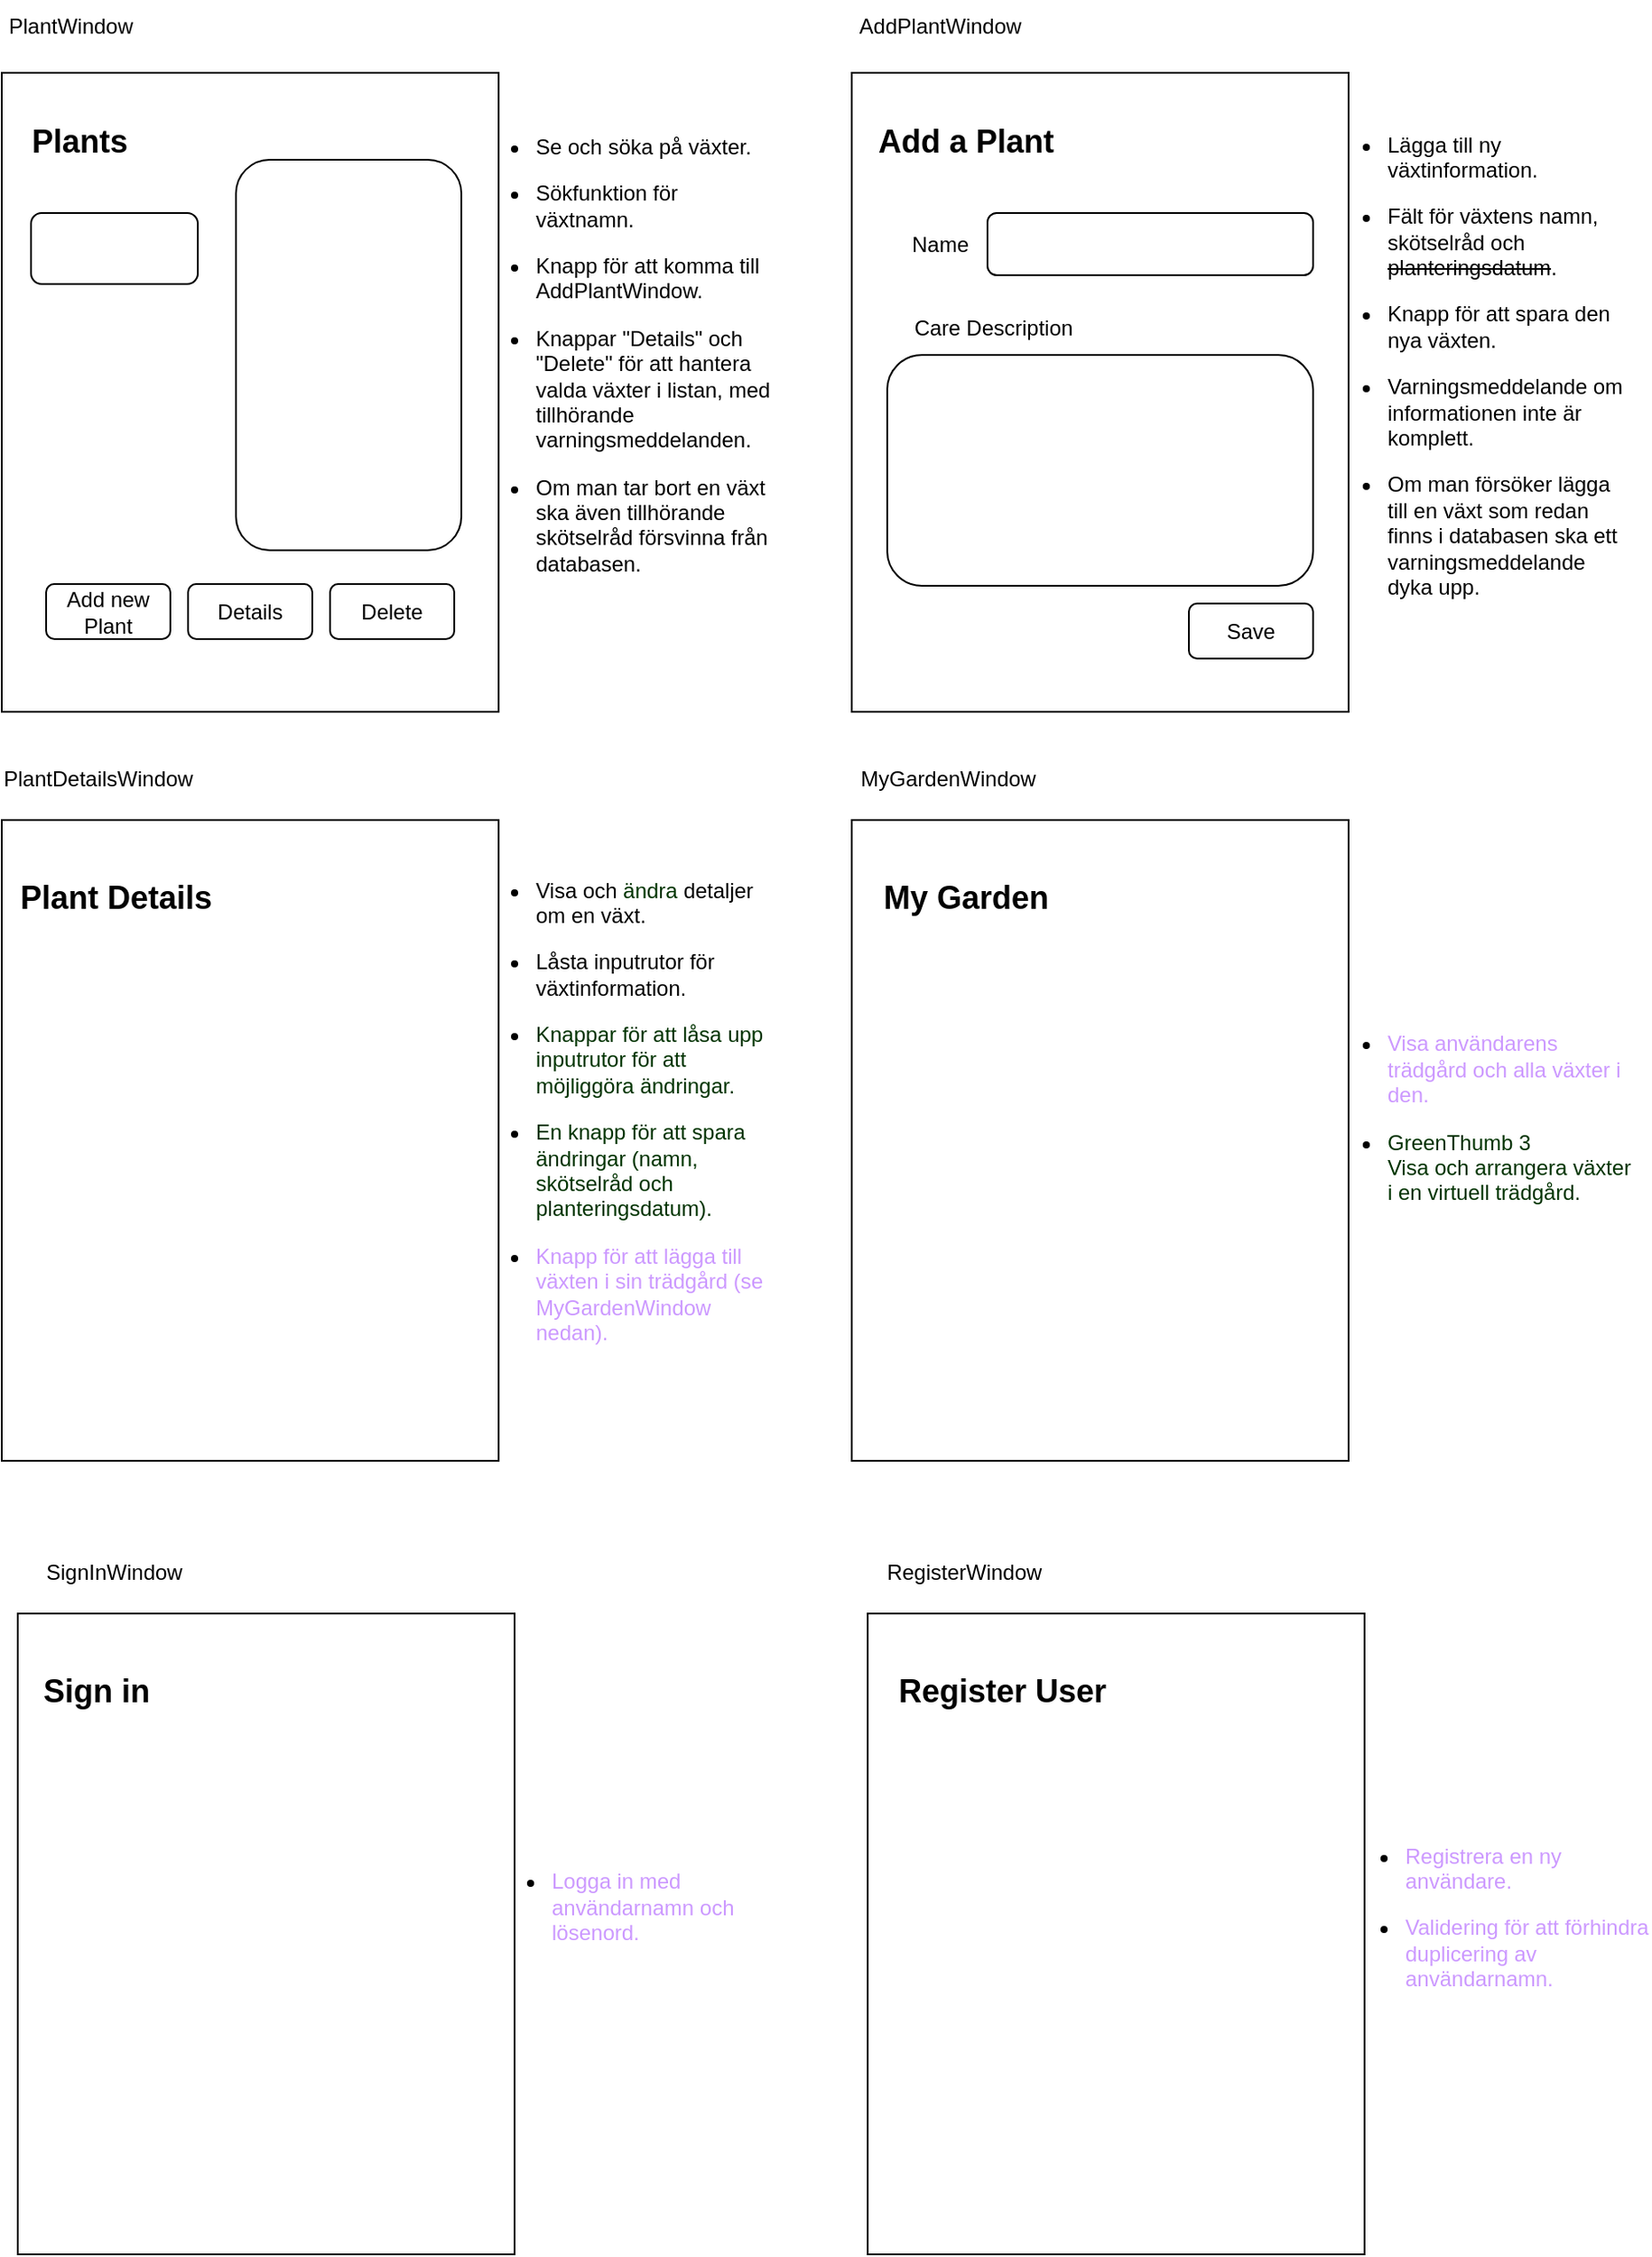 <mxfile version="22.1.5" type="device">
  <diagram name="Sida-1" id="MzAe4AkPnwdhP1O64lhZ">
    <mxGraphModel dx="626" dy="700" grid="1" gridSize="10" guides="1" tooltips="1" connect="1" arrows="1" fold="1" page="1" pageScale="1" pageWidth="827" pageHeight="1169" math="0" shadow="0">
      <root>
        <mxCell id="0" />
        <mxCell id="1" parent="0" />
        <mxCell id="gxFCZdxq8-a961sb9cm7-2" value="" style="rounded=0;whiteSpace=wrap;html=1;" vertex="1" parent="1">
          <mxGeometry x="41" y="81" width="280" height="360" as="geometry" />
        </mxCell>
        <mxCell id="gxFCZdxq8-a961sb9cm7-3" value="" style="rounded=0;whiteSpace=wrap;html=1;movable=0;resizable=0;rotatable=0;deletable=0;editable=0;locked=1;connectable=0;" vertex="1" parent="1">
          <mxGeometry x="520" y="81" width="280" height="360" as="geometry" />
        </mxCell>
        <mxCell id="gxFCZdxq8-a961sb9cm7-4" value="" style="rounded=0;whiteSpace=wrap;html=1;" vertex="1" parent="1">
          <mxGeometry x="41" y="502" width="280" height="361" as="geometry" />
        </mxCell>
        <mxCell id="gxFCZdxq8-a961sb9cm7-5" value="" style="rounded=0;whiteSpace=wrap;html=1;" vertex="1" parent="1">
          <mxGeometry x="520" y="502" width="280" height="361" as="geometry" />
        </mxCell>
        <mxCell id="gxFCZdxq8-a961sb9cm7-6" value="AddPlantWindow" style="text;html=1;strokeColor=none;fillColor=none;align=center;verticalAlign=middle;whiteSpace=wrap;rounded=0;" vertex="1" parent="1">
          <mxGeometry x="520" y="40" width="100" height="30" as="geometry" />
        </mxCell>
        <mxCell id="gxFCZdxq8-a961sb9cm7-7" value="PlantWindow" style="text;html=1;strokeColor=none;fillColor=none;align=center;verticalAlign=middle;whiteSpace=wrap;rounded=0;" vertex="1" parent="1">
          <mxGeometry x="50" y="40" width="60" height="30" as="geometry" />
        </mxCell>
        <mxCell id="gxFCZdxq8-a961sb9cm7-8" value="PlantDetailsWindow" style="text;html=1;strokeColor=none;fillColor=none;align=center;verticalAlign=middle;whiteSpace=wrap;rounded=0;" vertex="1" parent="1">
          <mxGeometry x="41" y="463" width="109" height="31" as="geometry" />
        </mxCell>
        <mxCell id="gxFCZdxq8-a961sb9cm7-9" value="MyGardenWindow" style="text;html=1;strokeColor=none;fillColor=none;align=center;verticalAlign=middle;whiteSpace=wrap;rounded=0;" vertex="1" parent="1">
          <mxGeometry x="520" y="463" width="109" height="31" as="geometry" />
        </mxCell>
        <mxCell id="gxFCZdxq8-a961sb9cm7-10" value="&lt;ul&gt;&lt;li&gt;Se och söka på växter.&lt;/li&gt;&lt;/ul&gt;&lt;ul&gt;&lt;li&gt;Sökfunktion för växtnamn.&lt;/li&gt;&lt;/ul&gt;&lt;ul&gt;&lt;li&gt;Knapp för att komma till AddPlantWindow.&lt;/li&gt;&lt;/ul&gt;&lt;ul&gt;&lt;li&gt;Knappar &quot;Details&quot; och &quot;Delete&quot; för att hantera valda växter i listan, med&lt;br&gt;tillhörande varningsmeddelanden.&lt;/li&gt;&lt;/ul&gt;&lt;ul&gt;&lt;li&gt;Om man tar bort en växt ska även tillhörande skötselråd försvinna från&lt;br&gt;databasen.&lt;br&gt;&lt;/li&gt;&lt;/ul&gt;" style="text;strokeColor=none;fillColor=none;html=1;whiteSpace=wrap;verticalAlign=middle;overflow=hidden;" vertex="1" parent="1">
          <mxGeometry x="300" y="100" width="180" height="280" as="geometry" />
        </mxCell>
        <mxCell id="gxFCZdxq8-a961sb9cm7-11" value="&lt;ul&gt;&lt;li&gt;Lägga till ny växtinformation.&amp;nbsp;&lt;/li&gt;&lt;/ul&gt;&lt;ul&gt;&lt;li&gt;Fält för växtens namn, skötselråd och &lt;strike&gt;planteringsdatum&lt;/strike&gt;.&amp;nbsp;&lt;/li&gt;&lt;/ul&gt;&lt;ul&gt;&lt;li&gt;Knapp för att spara den nya växten.&amp;nbsp;&lt;/li&gt;&lt;/ul&gt;&lt;ul&gt;&lt;li&gt;Varningsmeddelande om informationen inte är komplett.&amp;nbsp;&lt;/li&gt;&lt;/ul&gt;&lt;ul&gt;&lt;li&gt;Om man försöker lägga till en växt som redan finns i databasen ska ett&lt;br&gt;varningsmeddelande dyka upp.&lt;br&gt;&lt;/li&gt;&lt;/ul&gt;" style="text;strokeColor=none;fillColor=none;html=1;whiteSpace=wrap;verticalAlign=middle;overflow=hidden;" vertex="1" parent="1">
          <mxGeometry x="780" y="100" width="180" height="280" as="geometry" />
        </mxCell>
        <mxCell id="gxFCZdxq8-a961sb9cm7-12" value="&lt;ul&gt;&lt;li&gt;&lt;font color=&quot;#cc99ff&quot;&gt;Visa användarens trädgård och alla växter i den.&amp;nbsp;&lt;/font&gt;&lt;/li&gt;&lt;/ul&gt;&lt;ul&gt;&lt;li&gt;&lt;font color=&quot;#003300&quot;&gt;GreenThumb 3&lt;br&gt;Visa och arrangera växter i en virtuell trädgård.&lt;/font&gt;&lt;br&gt;&lt;/li&gt;&lt;/ul&gt;" style="text;strokeColor=none;fillColor=none;html=1;whiteSpace=wrap;verticalAlign=middle;overflow=hidden;" vertex="1" parent="1">
          <mxGeometry x="780" y="530" width="180" height="280" as="geometry" />
        </mxCell>
        <mxCell id="gxFCZdxq8-a961sb9cm7-13" value="&lt;ul&gt;&lt;li&gt;Visa och &lt;font color=&quot;#003300&quot;&gt;ändra&lt;/font&gt; detaljer om en växt.&amp;nbsp;&lt;/li&gt;&lt;/ul&gt;&lt;ul&gt;&lt;li&gt;Låsta inputrutor för växtinformation.&amp;nbsp;&lt;/li&gt;&lt;/ul&gt;&lt;ul&gt;&lt;li&gt;&lt;font color=&quot;#003300&quot;&gt;Knappar för att låsa upp inputrutor för att möjliggöra ändringar.&amp;nbsp;&lt;/font&gt;&lt;/li&gt;&lt;/ul&gt;&lt;ul&gt;&lt;li&gt;&lt;font color=&quot;#003300&quot;&gt;En knapp för att spara ändringar (namn, skötselråd och planteringsdatum).&amp;nbsp;&lt;/font&gt;&lt;/li&gt;&lt;/ul&gt;&lt;ul&gt;&lt;li&gt;&lt;font color=&quot;#cc99ff&quot;&gt;Knapp för att lägga till växten i sin trädgård (se MyGardenWindow nedan).&lt;/font&gt;&lt;br&gt;&lt;/li&gt;&lt;/ul&gt;" style="text;strokeColor=none;fillColor=none;html=1;whiteSpace=wrap;verticalAlign=middle;overflow=hidden;" vertex="1" parent="1">
          <mxGeometry x="300" y="520" width="180" height="280" as="geometry" />
        </mxCell>
        <mxCell id="gxFCZdxq8-a961sb9cm7-14" value="" style="rounded=0;whiteSpace=wrap;html=1;" vertex="1" parent="1">
          <mxGeometry x="50" y="949" width="280" height="361" as="geometry" />
        </mxCell>
        <mxCell id="gxFCZdxq8-a961sb9cm7-15" value="" style="rounded=0;whiteSpace=wrap;html=1;" vertex="1" parent="1">
          <mxGeometry x="529" y="949" width="280" height="361" as="geometry" />
        </mxCell>
        <mxCell id="gxFCZdxq8-a961sb9cm7-16" value="SignInWindow" style="text;html=1;strokeColor=none;fillColor=none;align=center;verticalAlign=middle;whiteSpace=wrap;rounded=0;" vertex="1" parent="1">
          <mxGeometry x="50" y="910" width="109" height="31" as="geometry" />
        </mxCell>
        <mxCell id="gxFCZdxq8-a961sb9cm7-17" value="RegisterWindow" style="text;html=1;strokeColor=none;fillColor=none;align=center;verticalAlign=middle;whiteSpace=wrap;rounded=0;" vertex="1" parent="1">
          <mxGeometry x="529" y="910" width="109" height="31" as="geometry" />
        </mxCell>
        <mxCell id="gxFCZdxq8-a961sb9cm7-18" value="&lt;ul&gt;&lt;li&gt;&lt;font color=&quot;#cc99ff&quot;&gt;Registrera en ny användare.&amp;nbsp;&lt;/font&gt;&lt;/li&gt;&lt;/ul&gt;&lt;ul&gt;&lt;li&gt;&lt;font color=&quot;#cc99ff&quot;&gt;Validering för att förhindra duplicering av användarnamn.&lt;/font&gt;&lt;br&gt;&lt;/li&gt;&lt;/ul&gt;" style="text;strokeColor=none;fillColor=none;html=1;whiteSpace=wrap;verticalAlign=middle;overflow=hidden;" vertex="1" parent="1">
          <mxGeometry x="790" y="980" width="180" height="280" as="geometry" />
        </mxCell>
        <mxCell id="gxFCZdxq8-a961sb9cm7-19" value="&lt;div&gt;&lt;br&gt;&lt;/div&gt;&lt;ul&gt;&lt;li&gt;&lt;font color=&quot;#cc99ff&quot;&gt;Logga in med användarnamn och lösenord.&lt;/font&gt;&lt;br&gt;&lt;/li&gt;&lt;/ul&gt;" style="text;strokeColor=none;fillColor=none;html=1;whiteSpace=wrap;verticalAlign=middle;overflow=hidden;" vertex="1" parent="1">
          <mxGeometry x="309" y="967" width="180" height="280" as="geometry" />
        </mxCell>
        <mxCell id="gxFCZdxq8-a961sb9cm7-20" value="" style="rounded=1;whiteSpace=wrap;html=1;" vertex="1" parent="1">
          <mxGeometry x="57.5" y="160" width="94" height="40" as="geometry" />
        </mxCell>
        <mxCell id="gxFCZdxq8-a961sb9cm7-21" value="" style="rounded=1;whiteSpace=wrap;html=1;" vertex="1" parent="1">
          <mxGeometry x="173" y="130" width="127" height="220" as="geometry" />
        </mxCell>
        <mxCell id="gxFCZdxq8-a961sb9cm7-22" value="Delete" style="rounded=1;whiteSpace=wrap;html=1;" vertex="1" parent="1">
          <mxGeometry x="226" y="369" width="70" height="31" as="geometry" />
        </mxCell>
        <mxCell id="gxFCZdxq8-a961sb9cm7-24" value="Add new Plant" style="rounded=1;whiteSpace=wrap;html=1;" vertex="1" parent="1">
          <mxGeometry x="66" y="369" width="70" height="31" as="geometry" />
        </mxCell>
        <mxCell id="gxFCZdxq8-a961sb9cm7-27" value="Details" style="rounded=1;whiteSpace=wrap;html=1;" vertex="1" parent="1">
          <mxGeometry x="146" y="369" width="70" height="31" as="geometry" />
        </mxCell>
        <mxCell id="gxFCZdxq8-a961sb9cm7-28" value="" style="rounded=1;whiteSpace=wrap;html=1;" vertex="1" parent="1">
          <mxGeometry x="540" y="240" width="240" height="130" as="geometry" />
        </mxCell>
        <mxCell id="gxFCZdxq8-a961sb9cm7-29" value="" style="rounded=1;whiteSpace=wrap;html=1;" vertex="1" parent="1">
          <mxGeometry x="596.5" y="160" width="183.5" height="35" as="geometry" />
        </mxCell>
        <mxCell id="gxFCZdxq8-a961sb9cm7-37" value="Name" style="text;html=1;strokeColor=none;fillColor=none;align=center;verticalAlign=middle;whiteSpace=wrap;rounded=0;" vertex="1" parent="1">
          <mxGeometry x="540" y="162.5" width="60" height="30" as="geometry" />
        </mxCell>
        <mxCell id="gxFCZdxq8-a961sb9cm7-38" value="Care Description" style="text;html=1;strokeColor=none;fillColor=none;align=center;verticalAlign=middle;whiteSpace=wrap;rounded=0;" vertex="1" parent="1">
          <mxGeometry x="540" y="210" width="120" height="30" as="geometry" />
        </mxCell>
        <mxCell id="gxFCZdxq8-a961sb9cm7-40" value="Save" style="rounded=1;whiteSpace=wrap;html=1;" vertex="1" parent="1">
          <mxGeometry x="710" y="380" width="70" height="31" as="geometry" />
        </mxCell>
        <mxCell id="gxFCZdxq8-a961sb9cm7-41" value="&lt;h2&gt;Add a Plant&lt;/h2&gt;" style="text;html=1;strokeColor=none;fillColor=none;align=center;verticalAlign=middle;whiteSpace=wrap;rounded=0;" vertex="1" parent="1">
          <mxGeometry x="529" y="100" width="111" height="40" as="geometry" />
        </mxCell>
        <mxCell id="gxFCZdxq8-a961sb9cm7-42" value="&lt;h2&gt;Plants&lt;/h2&gt;" style="text;html=1;strokeColor=none;fillColor=none;align=center;verticalAlign=middle;whiteSpace=wrap;rounded=0;" vertex="1" parent="1">
          <mxGeometry x="50" y="100" width="70" height="40" as="geometry" />
        </mxCell>
        <mxCell id="gxFCZdxq8-a961sb9cm7-43" value="&lt;h2&gt;Plant Details&lt;/h2&gt;" style="text;html=1;strokeColor=none;fillColor=none;align=center;verticalAlign=middle;whiteSpace=wrap;rounded=0;" vertex="1" parent="1">
          <mxGeometry x="50" y="527" width="111" height="38" as="geometry" />
        </mxCell>
        <mxCell id="gxFCZdxq8-a961sb9cm7-44" value="&lt;h2&gt;My Garden&lt;/h2&gt;" style="text;html=1;strokeColor=none;fillColor=none;align=center;verticalAlign=middle;whiteSpace=wrap;rounded=0;" vertex="1" parent="1">
          <mxGeometry x="529" y="527" width="111" height="38" as="geometry" />
        </mxCell>
        <mxCell id="gxFCZdxq8-a961sb9cm7-45" value="&lt;h2&gt;Sign in&lt;/h2&gt;" style="text;html=1;strokeColor=none;fillColor=none;align=center;verticalAlign=middle;whiteSpace=wrap;rounded=0;" vertex="1" parent="1">
          <mxGeometry x="57.5" y="974" width="72.5" height="38" as="geometry" />
        </mxCell>
        <mxCell id="gxFCZdxq8-a961sb9cm7-46" value="&lt;h2&gt;Register User&lt;/h2&gt;" style="text;html=1;strokeColor=none;fillColor=none;align=center;verticalAlign=middle;whiteSpace=wrap;rounded=0;" vertex="1" parent="1">
          <mxGeometry x="540" y="974" width="130" height="38" as="geometry" />
        </mxCell>
      </root>
    </mxGraphModel>
  </diagram>
</mxfile>
